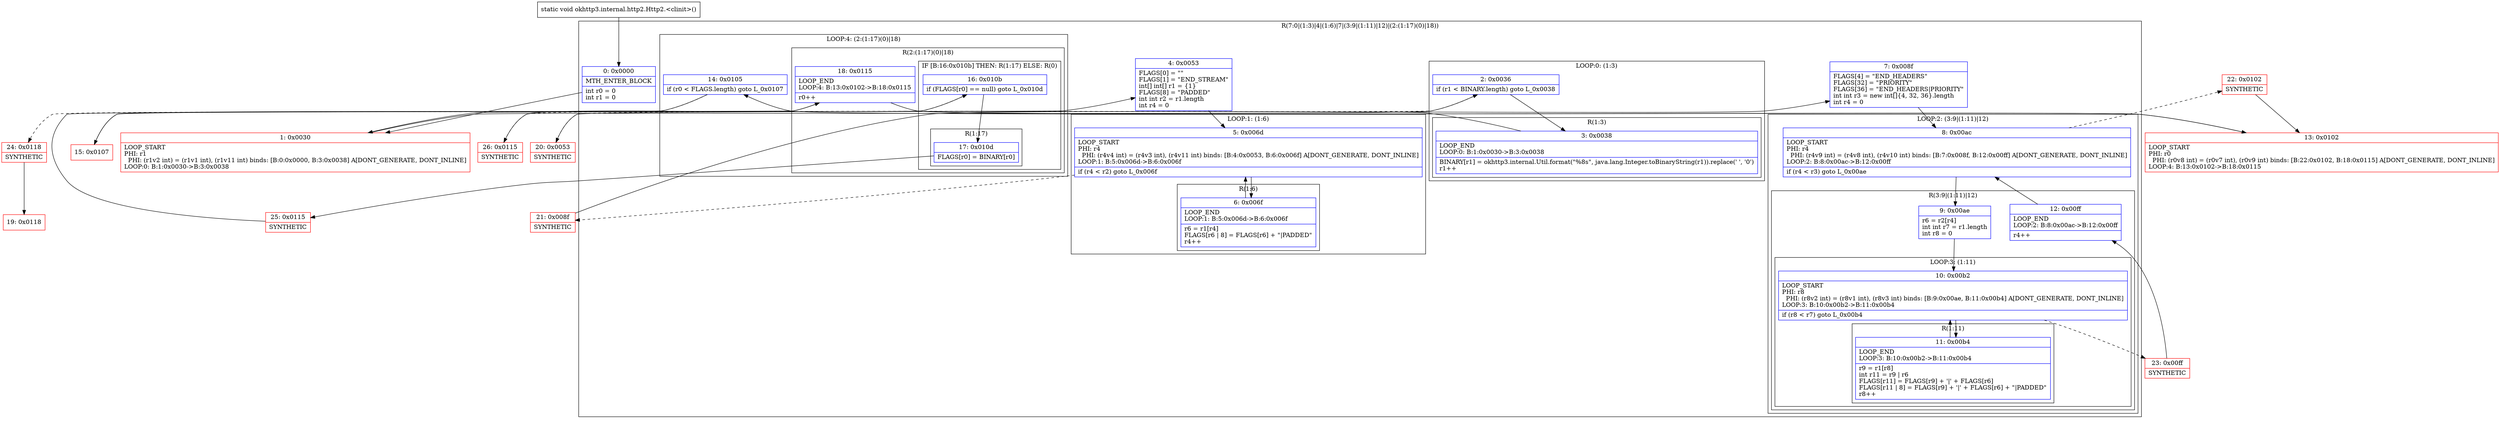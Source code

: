 digraph "CFG forokhttp3.internal.http2.Http2.\<clinit\>()V" {
subgraph cluster_Region_60310539 {
label = "R(7:0|(1:3)|4|(1:6)|7|(3:9|(1:11)|12)|(2:(1:17)(0)|18))";
node [shape=record,color=blue];
Node_0 [shape=record,label="{0\:\ 0x0000|MTH_ENTER_BLOCK\l|int r0 = 0\lint r1 = 0\l}"];
subgraph cluster_LoopRegion_308960089 {
label = "LOOP:0: (1:3)";
node [shape=record,color=blue];
Node_2 [shape=record,label="{2\:\ 0x0036|if (r1 \< BINARY.length) goto L_0x0038\l}"];
subgraph cluster_Region_1941294610 {
label = "R(1:3)";
node [shape=record,color=blue];
Node_3 [shape=record,label="{3\:\ 0x0038|LOOP_END\lLOOP:0: B:1:0x0030\-\>B:3:0x0038\l|BINARY[r1] = okhttp3.internal.Util.format(\"%8s\", java.lang.Integer.toBinaryString(r1)).replace(' ', '0')\lr1++\l}"];
}
}
Node_4 [shape=record,label="{4\:\ 0x0053|FLAGS[0] = \"\"\lFLAGS[1] = \"END_STREAM\"\lint[] int[] r1 = \{1\}\lFLAGS[8] = \"PADDED\"\lint int r2 = r1.length\lint r4 = 0\l}"];
subgraph cluster_LoopRegion_1163624212 {
label = "LOOP:1: (1:6)";
node [shape=record,color=blue];
Node_5 [shape=record,label="{5\:\ 0x006d|LOOP_START\lPHI: r4 \l  PHI: (r4v4 int) = (r4v3 int), (r4v11 int) binds: [B:4:0x0053, B:6:0x006f] A[DONT_GENERATE, DONT_INLINE]\lLOOP:1: B:5:0x006d\-\>B:6:0x006f\l|if (r4 \< r2) goto L_0x006f\l}"];
subgraph cluster_Region_1078472218 {
label = "R(1:6)";
node [shape=record,color=blue];
Node_6 [shape=record,label="{6\:\ 0x006f|LOOP_END\lLOOP:1: B:5:0x006d\-\>B:6:0x006f\l|r6 = r1[r4]\lFLAGS[r6 \| 8] = FLAGS[r6] + \"\|PADDED\"\lr4++\l}"];
}
}
Node_7 [shape=record,label="{7\:\ 0x008f|FLAGS[4] = \"END_HEADERS\"\lFLAGS[32] = \"PRIORITY\"\lFLAGS[36] = \"END_HEADERS\|PRIORITY\"\lint int r3 = new int[]\{4, 32, 36\}.length\lint r4 = 0\l}"];
subgraph cluster_LoopRegion_802994388 {
label = "LOOP:2: (3:9|(1:11)|12)";
node [shape=record,color=blue];
Node_8 [shape=record,label="{8\:\ 0x00ac|LOOP_START\lPHI: r4 \l  PHI: (r4v9 int) = (r4v8 int), (r4v10 int) binds: [B:7:0x008f, B:12:0x00ff] A[DONT_GENERATE, DONT_INLINE]\lLOOP:2: B:8:0x00ac\-\>B:12:0x00ff\l|if (r4 \< r3) goto L_0x00ae\l}"];
subgraph cluster_Region_2131835529 {
label = "R(3:9|(1:11)|12)";
node [shape=record,color=blue];
Node_9 [shape=record,label="{9\:\ 0x00ae|r6 = r2[r4]\lint int r7 = r1.length\lint r8 = 0\l}"];
subgraph cluster_LoopRegion_795291313 {
label = "LOOP:3: (1:11)";
node [shape=record,color=blue];
Node_10 [shape=record,label="{10\:\ 0x00b2|LOOP_START\lPHI: r8 \l  PHI: (r8v2 int) = (r8v1 int), (r8v3 int) binds: [B:9:0x00ae, B:11:0x00b4] A[DONT_GENERATE, DONT_INLINE]\lLOOP:3: B:10:0x00b2\-\>B:11:0x00b4\l|if (r8 \< r7) goto L_0x00b4\l}"];
subgraph cluster_Region_1063323297 {
label = "R(1:11)";
node [shape=record,color=blue];
Node_11 [shape=record,label="{11\:\ 0x00b4|LOOP_END\lLOOP:3: B:10:0x00b2\-\>B:11:0x00b4\l|r9 = r1[r8]\lint r11 = r9 \| r6\lFLAGS[r11] = FLAGS[r9] + '\|' + FLAGS[r6]\lFLAGS[r11 \| 8] = FLAGS[r9] + '\|' + FLAGS[r6] + \"\|PADDED\"\lr8++\l}"];
}
}
Node_12 [shape=record,label="{12\:\ 0x00ff|LOOP_END\lLOOP:2: B:8:0x00ac\-\>B:12:0x00ff\l|r4++\l}"];
}
}
subgraph cluster_LoopRegion_1892308593 {
label = "LOOP:4: (2:(1:17)(0)|18)";
node [shape=record,color=blue];
Node_14 [shape=record,label="{14\:\ 0x0105|if (r0 \< FLAGS.length) goto L_0x0107\l}"];
subgraph cluster_Region_2066956735 {
label = "R(2:(1:17)(0)|18)";
node [shape=record,color=blue];
subgraph cluster_IfRegion_1908953310 {
label = "IF [B:16:0x010b] THEN: R(1:17) ELSE: R(0)";
node [shape=record,color=blue];
Node_16 [shape=record,label="{16\:\ 0x010b|if (FLAGS[r0] == null) goto L_0x010d\l}"];
subgraph cluster_Region_808577776 {
label = "R(1:17)";
node [shape=record,color=blue];
Node_17 [shape=record,label="{17\:\ 0x010d|FLAGS[r0] = BINARY[r0]\l}"];
}
subgraph cluster_Region_1804430252 {
label = "R(0)";
node [shape=record,color=blue];
}
}
Node_18 [shape=record,label="{18\:\ 0x0115|LOOP_END\lLOOP:4: B:13:0x0102\-\>B:18:0x0115\l|r0++\l}"];
}
}
}
Node_1 [shape=record,color=red,label="{1\:\ 0x0030|LOOP_START\lPHI: r1 \l  PHI: (r1v2 int) = (r1v1 int), (r1v11 int) binds: [B:0:0x0000, B:3:0x0038] A[DONT_GENERATE, DONT_INLINE]\lLOOP:0: B:1:0x0030\-\>B:3:0x0038\l}"];
Node_13 [shape=record,color=red,label="{13\:\ 0x0102|LOOP_START\lPHI: r0 \l  PHI: (r0v8 int) = (r0v7 int), (r0v9 int) binds: [B:22:0x0102, B:18:0x0115] A[DONT_GENERATE, DONT_INLINE]\lLOOP:4: B:13:0x0102\-\>B:18:0x0115\l}"];
Node_15 [shape=record,color=red,label="{15\:\ 0x0107}"];
Node_19 [shape=record,color=red,label="{19\:\ 0x0118}"];
Node_20 [shape=record,color=red,label="{20\:\ 0x0053|SYNTHETIC\l}"];
Node_21 [shape=record,color=red,label="{21\:\ 0x008f|SYNTHETIC\l}"];
Node_22 [shape=record,color=red,label="{22\:\ 0x0102|SYNTHETIC\l}"];
Node_23 [shape=record,color=red,label="{23\:\ 0x00ff|SYNTHETIC\l}"];
Node_24 [shape=record,color=red,label="{24\:\ 0x0118|SYNTHETIC\l}"];
Node_25 [shape=record,color=red,label="{25\:\ 0x0115|SYNTHETIC\l}"];
Node_26 [shape=record,color=red,label="{26\:\ 0x0115|SYNTHETIC\l}"];
MethodNode[shape=record,label="{static void okhttp3.internal.http2.Http2.\<clinit\>() }"];
MethodNode -> Node_0;
Node_0 -> Node_1;
Node_2 -> Node_3;
Node_2 -> Node_20[style=dashed];
Node_3 -> Node_1;
Node_4 -> Node_5;
Node_5 -> Node_6;
Node_5 -> Node_21[style=dashed];
Node_6 -> Node_5;
Node_7 -> Node_8;
Node_8 -> Node_9;
Node_8 -> Node_22[style=dashed];
Node_9 -> Node_10;
Node_10 -> Node_11;
Node_10 -> Node_23[style=dashed];
Node_11 -> Node_10;
Node_12 -> Node_8;
Node_14 -> Node_15;
Node_14 -> Node_24[style=dashed];
Node_16 -> Node_17;
Node_16 -> Node_26[style=dashed];
Node_17 -> Node_25;
Node_18 -> Node_13;
Node_1 -> Node_2;
Node_13 -> Node_14;
Node_15 -> Node_16;
Node_20 -> Node_4;
Node_21 -> Node_7;
Node_22 -> Node_13;
Node_23 -> Node_12;
Node_24 -> Node_19;
Node_25 -> Node_18;
Node_26 -> Node_18;
}

